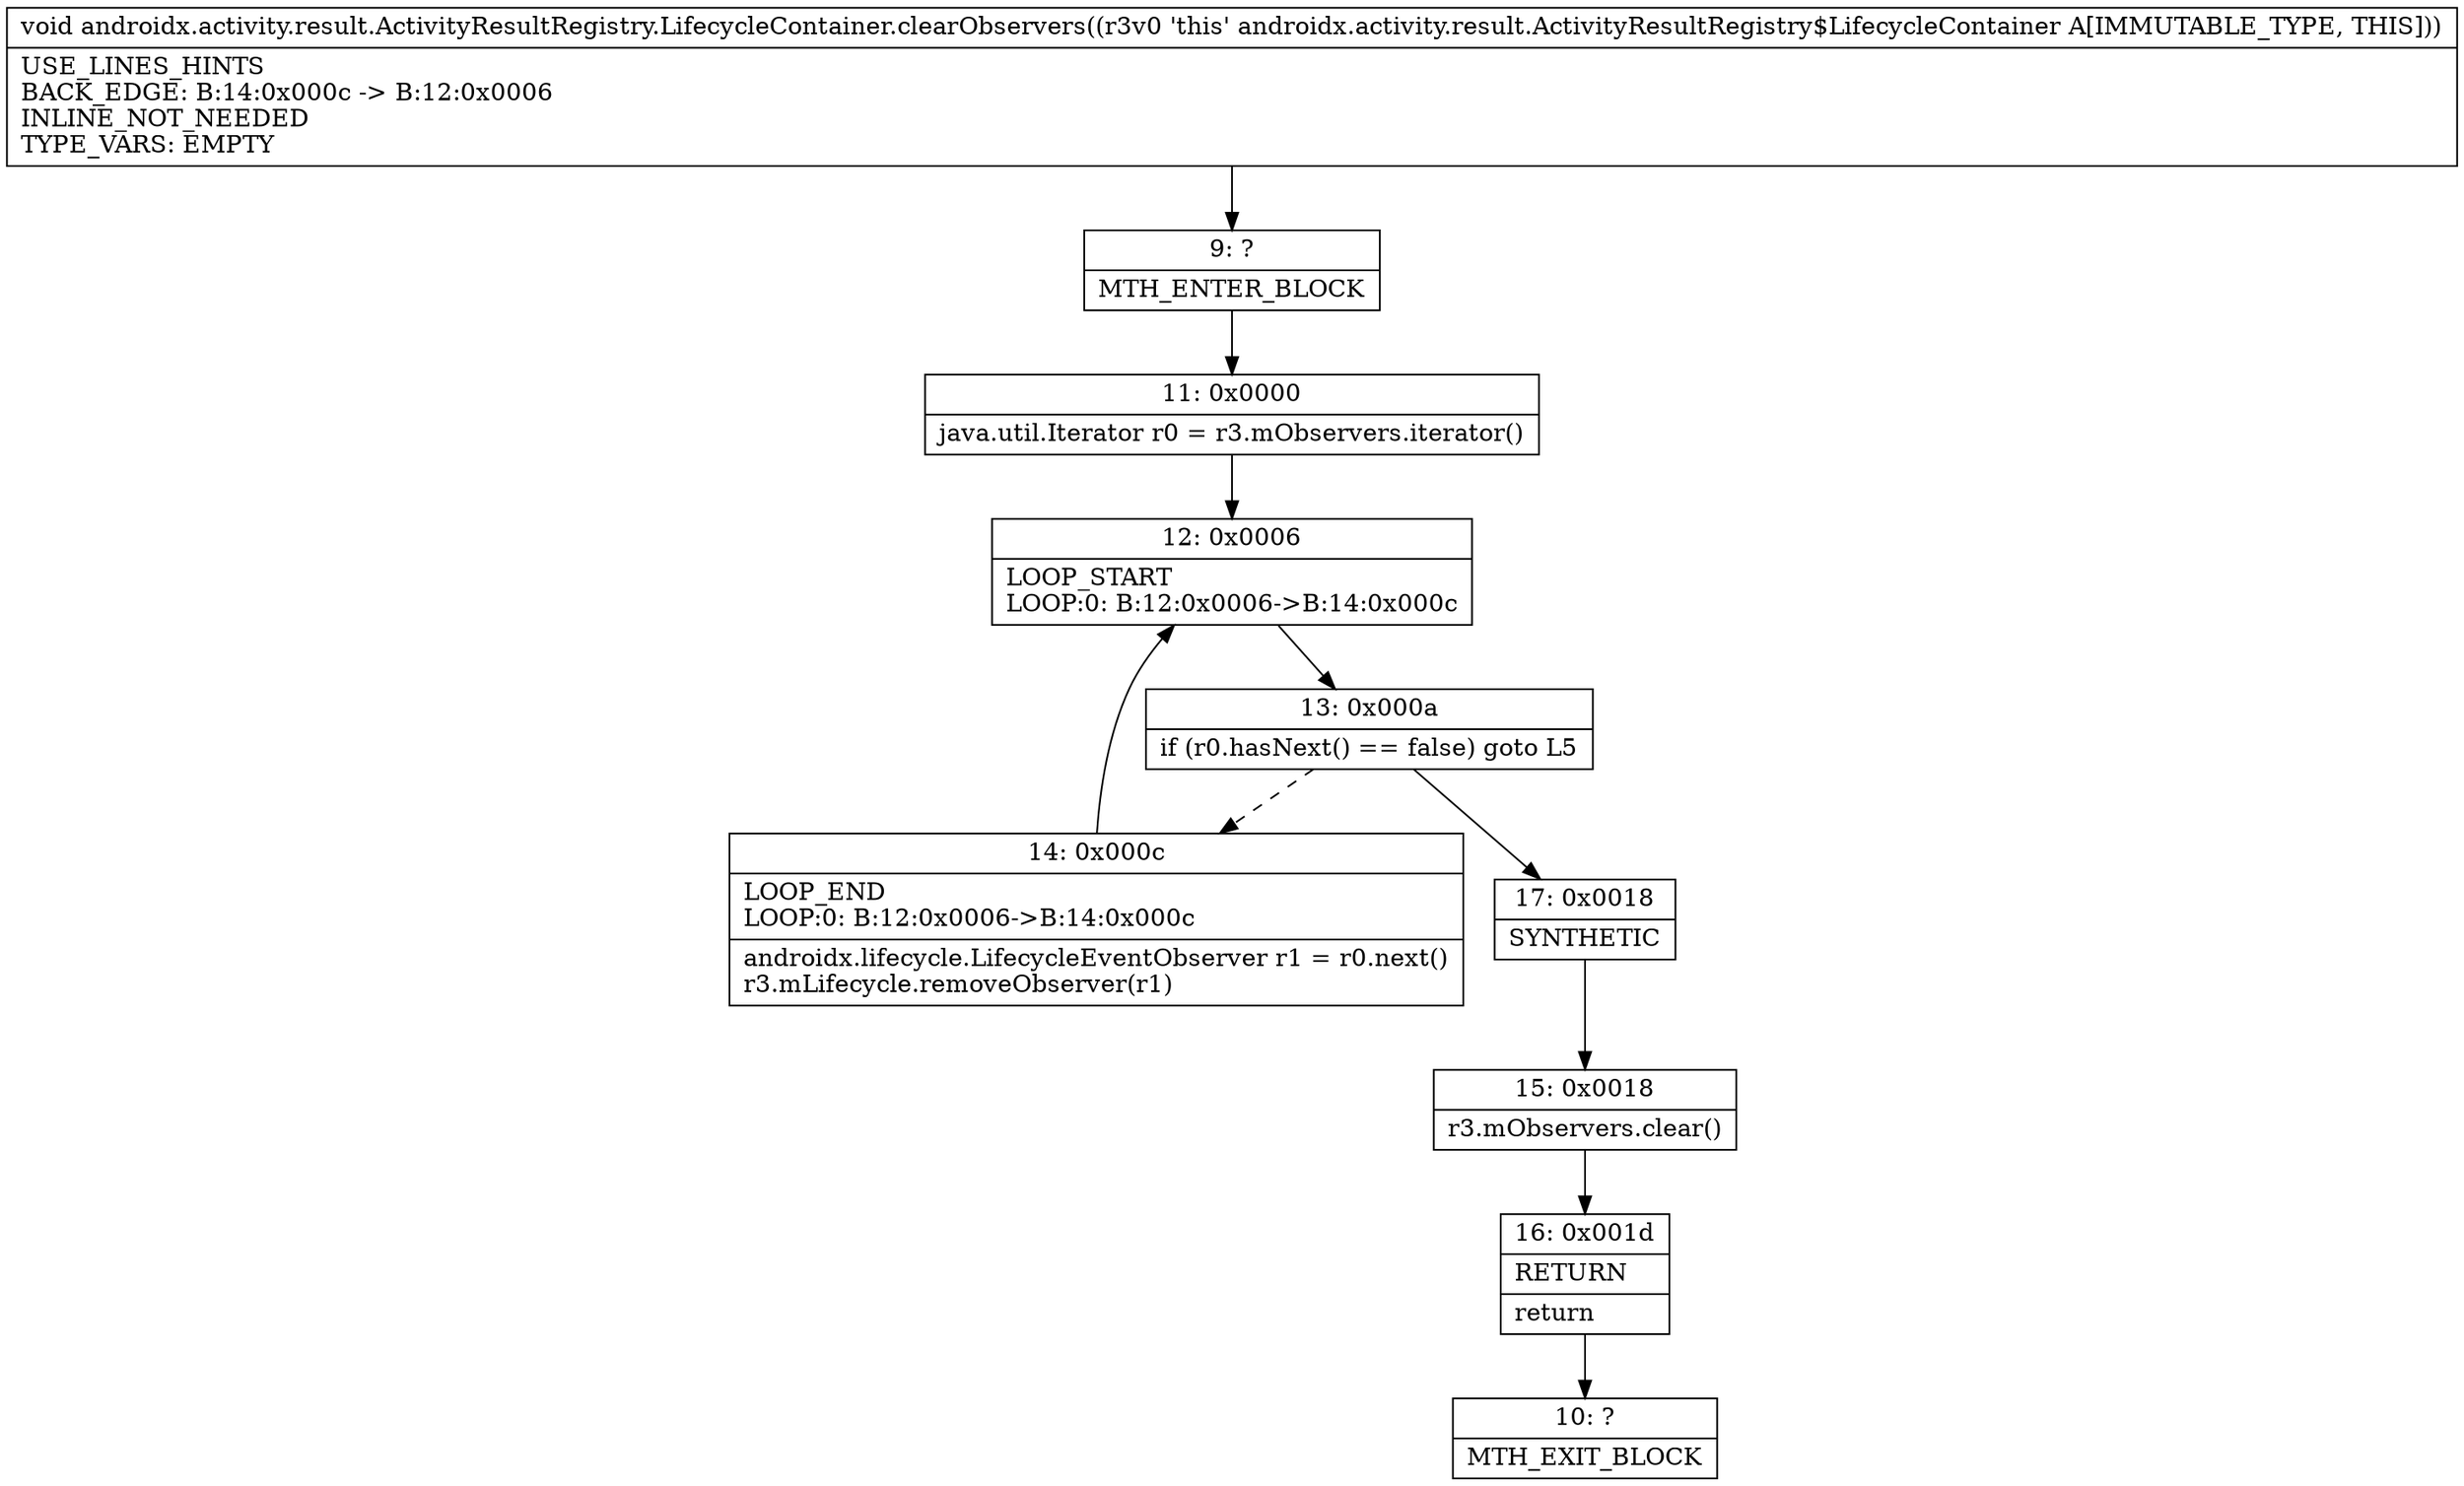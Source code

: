 digraph "CFG forandroidx.activity.result.ActivityResultRegistry.LifecycleContainer.clearObservers()V" {
Node_9 [shape=record,label="{9\:\ ?|MTH_ENTER_BLOCK\l}"];
Node_11 [shape=record,label="{11\:\ 0x0000|java.util.Iterator r0 = r3.mObservers.iterator()\l}"];
Node_12 [shape=record,label="{12\:\ 0x0006|LOOP_START\lLOOP:0: B:12:0x0006\-\>B:14:0x000c\l}"];
Node_13 [shape=record,label="{13\:\ 0x000a|if (r0.hasNext() == false) goto L5\l}"];
Node_14 [shape=record,label="{14\:\ 0x000c|LOOP_END\lLOOP:0: B:12:0x0006\-\>B:14:0x000c\l|androidx.lifecycle.LifecycleEventObserver r1 = r0.next()\lr3.mLifecycle.removeObserver(r1)\l}"];
Node_17 [shape=record,label="{17\:\ 0x0018|SYNTHETIC\l}"];
Node_15 [shape=record,label="{15\:\ 0x0018|r3.mObservers.clear()\l}"];
Node_16 [shape=record,label="{16\:\ 0x001d|RETURN\l|return\l}"];
Node_10 [shape=record,label="{10\:\ ?|MTH_EXIT_BLOCK\l}"];
MethodNode[shape=record,label="{void androidx.activity.result.ActivityResultRegistry.LifecycleContainer.clearObservers((r3v0 'this' androidx.activity.result.ActivityResultRegistry$LifecycleContainer A[IMMUTABLE_TYPE, THIS]))  | USE_LINES_HINTS\lBACK_EDGE: B:14:0x000c \-\> B:12:0x0006\lINLINE_NOT_NEEDED\lTYPE_VARS: EMPTY\l}"];
MethodNode -> Node_9;Node_9 -> Node_11;
Node_11 -> Node_12;
Node_12 -> Node_13;
Node_13 -> Node_14[style=dashed];
Node_13 -> Node_17;
Node_14 -> Node_12;
Node_17 -> Node_15;
Node_15 -> Node_16;
Node_16 -> Node_10;
}

